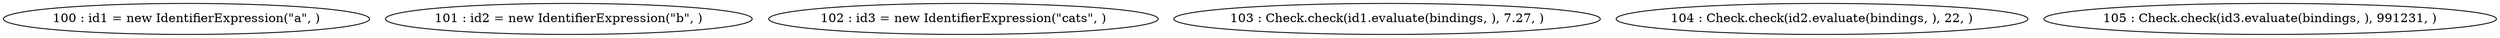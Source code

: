 digraph G {
"100 : id1 = new IdentifierExpression(\"a\", )"
"101 : id2 = new IdentifierExpression(\"b\", )"
"102 : id3 = new IdentifierExpression(\"cats\", )"
"103 : Check.check(id1.evaluate(bindings, ), 7.27, )"
"104 : Check.check(id2.evaluate(bindings, ), 22, )"
"105 : Check.check(id3.evaluate(bindings, ), 991231, )"
}